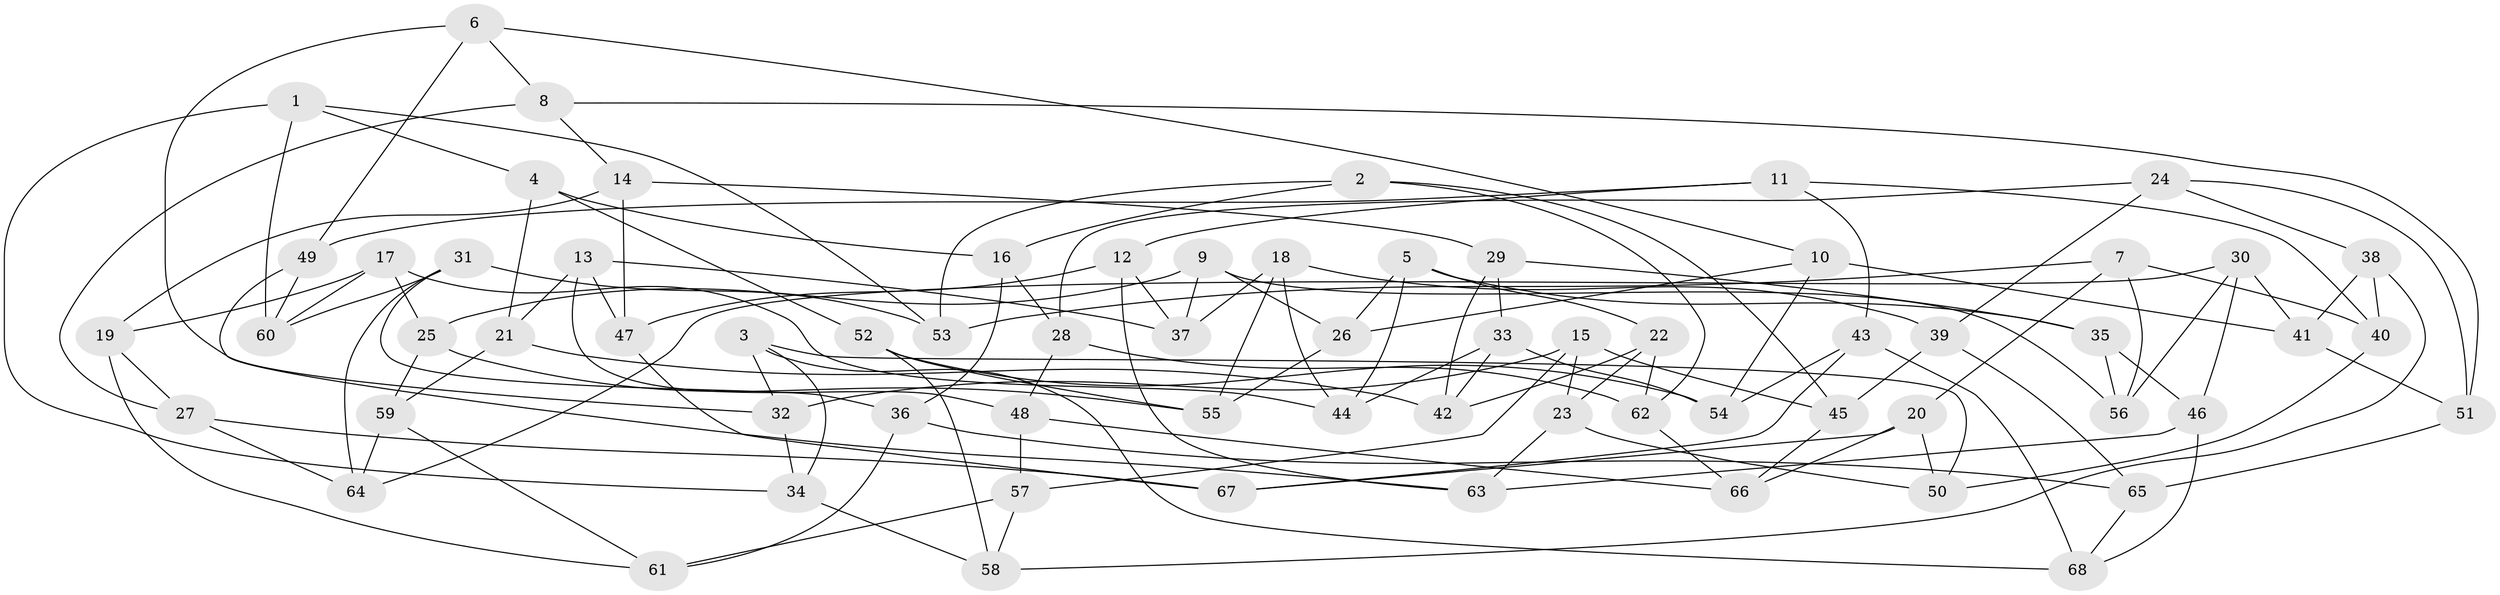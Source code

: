 // coarse degree distribution, {4: 0.22727272727272727, 6: 0.22727272727272727, 5: 0.13636363636363635, 8: 0.09090909090909091, 7: 0.3181818181818182}
// Generated by graph-tools (version 1.1) at 2025/38/03/04/25 23:38:15]
// undirected, 68 vertices, 136 edges
graph export_dot {
  node [color=gray90,style=filled];
  1;
  2;
  3;
  4;
  5;
  6;
  7;
  8;
  9;
  10;
  11;
  12;
  13;
  14;
  15;
  16;
  17;
  18;
  19;
  20;
  21;
  22;
  23;
  24;
  25;
  26;
  27;
  28;
  29;
  30;
  31;
  32;
  33;
  34;
  35;
  36;
  37;
  38;
  39;
  40;
  41;
  42;
  43;
  44;
  45;
  46;
  47;
  48;
  49;
  50;
  51;
  52;
  53;
  54;
  55;
  56;
  57;
  58;
  59;
  60;
  61;
  62;
  63;
  64;
  65;
  66;
  67;
  68;
  1 -- 53;
  1 -- 34;
  1 -- 60;
  1 -- 4;
  2 -- 53;
  2 -- 62;
  2 -- 16;
  2 -- 45;
  3 -- 50;
  3 -- 34;
  3 -- 32;
  3 -- 68;
  4 -- 21;
  4 -- 52;
  4 -- 16;
  5 -- 35;
  5 -- 22;
  5 -- 44;
  5 -- 26;
  6 -- 8;
  6 -- 49;
  6 -- 32;
  6 -- 10;
  7 -- 56;
  7 -- 53;
  7 -- 40;
  7 -- 20;
  8 -- 14;
  8 -- 51;
  8 -- 27;
  9 -- 25;
  9 -- 37;
  9 -- 26;
  9 -- 56;
  10 -- 26;
  10 -- 41;
  10 -- 54;
  11 -- 12;
  11 -- 49;
  11 -- 43;
  11 -- 40;
  12 -- 47;
  12 -- 37;
  12 -- 63;
  13 -- 37;
  13 -- 21;
  13 -- 48;
  13 -- 47;
  14 -- 29;
  14 -- 47;
  14 -- 19;
  15 -- 45;
  15 -- 23;
  15 -- 32;
  15 -- 57;
  16 -- 36;
  16 -- 28;
  17 -- 60;
  17 -- 25;
  17 -- 44;
  17 -- 19;
  18 -- 39;
  18 -- 44;
  18 -- 37;
  18 -- 55;
  19 -- 61;
  19 -- 27;
  20 -- 50;
  20 -- 66;
  20 -- 67;
  21 -- 59;
  21 -- 42;
  22 -- 42;
  22 -- 62;
  22 -- 23;
  23 -- 63;
  23 -- 50;
  24 -- 51;
  24 -- 28;
  24 -- 38;
  24 -- 39;
  25 -- 59;
  25 -- 55;
  26 -- 55;
  27 -- 64;
  27 -- 67;
  28 -- 48;
  28 -- 62;
  29 -- 35;
  29 -- 42;
  29 -- 33;
  30 -- 46;
  30 -- 64;
  30 -- 41;
  30 -- 56;
  31 -- 64;
  31 -- 53;
  31 -- 60;
  31 -- 36;
  32 -- 34;
  33 -- 44;
  33 -- 42;
  33 -- 54;
  34 -- 58;
  35 -- 56;
  35 -- 46;
  36 -- 65;
  36 -- 61;
  38 -- 58;
  38 -- 40;
  38 -- 41;
  39 -- 65;
  39 -- 45;
  40 -- 50;
  41 -- 51;
  43 -- 68;
  43 -- 67;
  43 -- 54;
  45 -- 66;
  46 -- 68;
  46 -- 63;
  47 -- 67;
  48 -- 57;
  48 -- 66;
  49 -- 60;
  49 -- 63;
  51 -- 65;
  52 -- 54;
  52 -- 58;
  52 -- 55;
  57 -- 58;
  57 -- 61;
  59 -- 61;
  59 -- 64;
  62 -- 66;
  65 -- 68;
}

